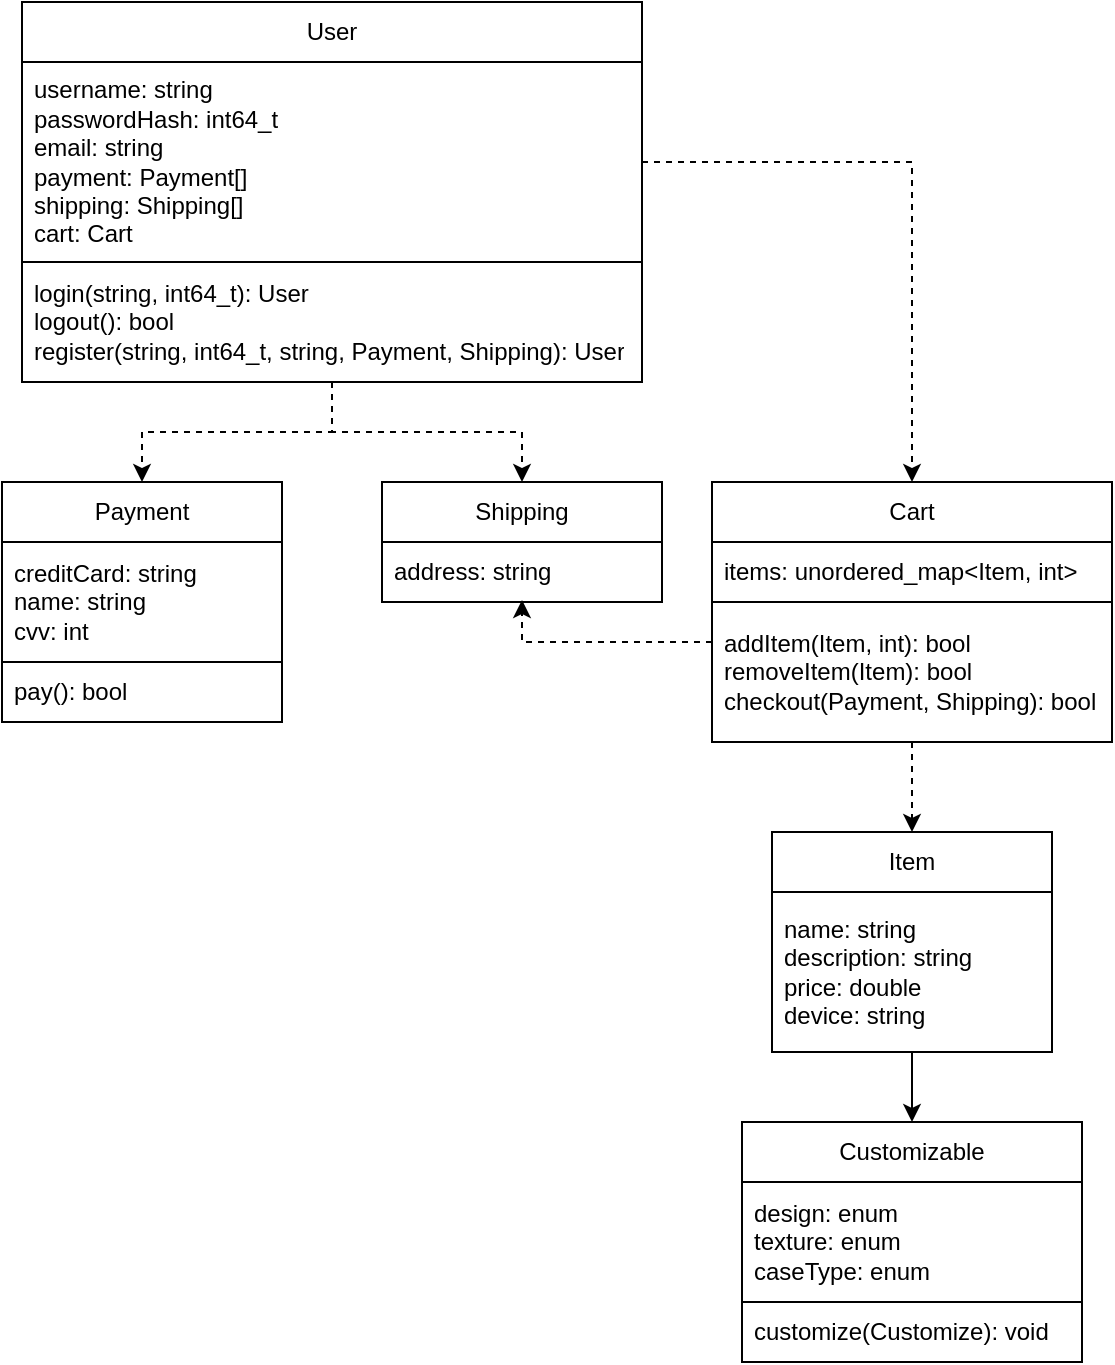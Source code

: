 <mxfile version="22.0.0" type="device">
  <diagram name="Page-1" id="HQ_ZutjNbIalidTUqHCl">
    <mxGraphModel dx="792" dy="1132" grid="1" gridSize="10" guides="1" tooltips="1" connect="1" arrows="1" fold="1" page="1" pageScale="1" pageWidth="850" pageHeight="1100" math="0" shadow="0">
      <root>
        <mxCell id="0" />
        <mxCell id="1" parent="0" />
        <mxCell id="CdF8BK_z3DKP7OR2bKnu-33" style="edgeStyle=orthogonalEdgeStyle;rounded=0;orthogonalLoop=1;jettySize=auto;html=1;dashed=1;" edge="1" parent="1" source="CdF8BK_z3DKP7OR2bKnu-5" target="CdF8BK_z3DKP7OR2bKnu-29">
          <mxGeometry relative="1" as="geometry" />
        </mxCell>
        <mxCell id="CdF8BK_z3DKP7OR2bKnu-45" style="edgeStyle=orthogonalEdgeStyle;rounded=0;orthogonalLoop=1;jettySize=auto;html=1;entryX=0.5;entryY=0;entryDx=0;entryDy=0;dashed=1;" edge="1" parent="1" source="CdF8BK_z3DKP7OR2bKnu-5" target="CdF8BK_z3DKP7OR2bKnu-41">
          <mxGeometry relative="1" as="geometry" />
        </mxCell>
        <mxCell id="CdF8BK_z3DKP7OR2bKnu-5" value="User" style="swimlane;fontStyle=0;childLayout=stackLayout;horizontal=1;startSize=30;horizontalStack=0;resizeParent=1;resizeParentMax=0;resizeLast=0;collapsible=1;marginBottom=0;whiteSpace=wrap;html=1;" vertex="1" parent="1">
          <mxGeometry x="80" y="80" width="310" height="190" as="geometry" />
        </mxCell>
        <mxCell id="CdF8BK_z3DKP7OR2bKnu-6" value="username: string&lt;br&gt;passwordHash: int64_t&lt;br&gt;email: string&lt;br&gt;payment: Payment[]&lt;br&gt;shipping: Shipping[]&lt;br&gt;cart: Cart" style="text;strokeColor=default;fillColor=none;align=left;verticalAlign=middle;spacingLeft=4;spacingRight=4;overflow=hidden;points=[[0,0.5],[1,0.5]];portConstraint=eastwest;rotatable=0;whiteSpace=wrap;html=1;" vertex="1" parent="CdF8BK_z3DKP7OR2bKnu-5">
          <mxGeometry y="30" width="310" height="100" as="geometry" />
        </mxCell>
        <mxCell id="CdF8BK_z3DKP7OR2bKnu-7" value="login(string, int64_t): User&lt;br&gt;logout(): bool&lt;br&gt;register(string, int64_t, string, Payment, Shipping): User" style="text;strokeColor=none;fillColor=none;align=left;verticalAlign=middle;spacingLeft=4;spacingRight=4;overflow=hidden;points=[[0,0.5],[1,0.5]];portConstraint=eastwest;rotatable=0;whiteSpace=wrap;html=1;" vertex="1" parent="CdF8BK_z3DKP7OR2bKnu-5">
          <mxGeometry y="130" width="310" height="60" as="geometry" />
        </mxCell>
        <mxCell id="CdF8BK_z3DKP7OR2bKnu-28" style="edgeStyle=orthogonalEdgeStyle;rounded=0;orthogonalLoop=1;jettySize=auto;html=1;entryX=0.5;entryY=0;entryDx=0;entryDy=0;dashed=1;" edge="1" parent="1" source="CdF8BK_z3DKP7OR2bKnu-9" target="CdF8BK_z3DKP7OR2bKnu-19">
          <mxGeometry relative="1" as="geometry" />
        </mxCell>
        <mxCell id="CdF8BK_z3DKP7OR2bKnu-9" value="Cart" style="swimlane;fontStyle=0;childLayout=stackLayout;horizontal=1;startSize=30;horizontalStack=0;resizeParent=1;resizeParentMax=0;resizeLast=0;collapsible=1;marginBottom=0;whiteSpace=wrap;html=1;" vertex="1" parent="1">
          <mxGeometry x="425" y="320" width="200" height="130" as="geometry" />
        </mxCell>
        <mxCell id="CdF8BK_z3DKP7OR2bKnu-10" value="items: unordered_map&amp;lt;Item, int&amp;gt;" style="text;strokeColor=none;fillColor=none;align=left;verticalAlign=middle;spacingLeft=4;spacingRight=4;overflow=hidden;points=[[0,0.5],[1,0.5]];portConstraint=eastwest;rotatable=0;whiteSpace=wrap;html=1;" vertex="1" parent="CdF8BK_z3DKP7OR2bKnu-9">
          <mxGeometry y="30" width="200" height="30" as="geometry" />
        </mxCell>
        <mxCell id="CdF8BK_z3DKP7OR2bKnu-12" value="addItem(Item, int): bool&lt;br&gt;removeItem(Item): bool&lt;br&gt;checkout(Payment, Shipping): bool" style="text;strokeColor=default;fillColor=none;align=left;verticalAlign=middle;spacingLeft=4;spacingRight=4;overflow=hidden;points=[[0,0.5],[1,0.5]];portConstraint=eastwest;rotatable=0;whiteSpace=wrap;html=1;" vertex="1" parent="CdF8BK_z3DKP7OR2bKnu-9">
          <mxGeometry y="60" width="200" height="70" as="geometry" />
        </mxCell>
        <mxCell id="CdF8BK_z3DKP7OR2bKnu-13" style="edgeStyle=orthogonalEdgeStyle;rounded=0;orthogonalLoop=1;jettySize=auto;html=1;exitX=1;exitY=0.5;exitDx=0;exitDy=0;entryX=0.5;entryY=0;entryDx=0;entryDy=0;dashed=1;" edge="1" parent="1" source="CdF8BK_z3DKP7OR2bKnu-6" target="CdF8BK_z3DKP7OR2bKnu-9">
          <mxGeometry relative="1" as="geometry" />
        </mxCell>
        <mxCell id="CdF8BK_z3DKP7OR2bKnu-27" style="edgeStyle=orthogonalEdgeStyle;rounded=0;orthogonalLoop=1;jettySize=auto;html=1;entryX=0.5;entryY=0;entryDx=0;entryDy=0;" edge="1" parent="1" source="CdF8BK_z3DKP7OR2bKnu-19" target="CdF8BK_z3DKP7OR2bKnu-23">
          <mxGeometry relative="1" as="geometry" />
        </mxCell>
        <mxCell id="CdF8BK_z3DKP7OR2bKnu-19" value="Item" style="swimlane;fontStyle=0;childLayout=stackLayout;horizontal=1;startSize=30;horizontalStack=0;resizeParent=1;resizeParentMax=0;resizeLast=0;collapsible=1;marginBottom=0;whiteSpace=wrap;html=1;" vertex="1" parent="1">
          <mxGeometry x="455" y="495" width="140" height="110" as="geometry" />
        </mxCell>
        <mxCell id="CdF8BK_z3DKP7OR2bKnu-20" value="name: string&lt;br&gt;description: string&lt;br&gt;price: double&lt;br&gt;device: string" style="text;strokeColor=none;fillColor=none;align=left;verticalAlign=middle;spacingLeft=4;spacingRight=4;overflow=hidden;points=[[0,0.5],[1,0.5]];portConstraint=eastwest;rotatable=0;whiteSpace=wrap;html=1;" vertex="1" parent="CdF8BK_z3DKP7OR2bKnu-19">
          <mxGeometry y="30" width="140" height="80" as="geometry" />
        </mxCell>
        <mxCell id="CdF8BK_z3DKP7OR2bKnu-23" value="Customizable" style="swimlane;fontStyle=0;childLayout=stackLayout;horizontal=1;startSize=30;horizontalStack=0;resizeParent=1;resizeParentMax=0;resizeLast=0;collapsible=1;marginBottom=0;whiteSpace=wrap;html=1;" vertex="1" parent="1">
          <mxGeometry x="440" y="640" width="170" height="120" as="geometry" />
        </mxCell>
        <mxCell id="CdF8BK_z3DKP7OR2bKnu-24" value="design: enum&lt;br&gt;texture: enum&lt;br&gt;caseType: enum" style="text;strokeColor=default;fillColor=none;align=left;verticalAlign=middle;spacingLeft=4;spacingRight=4;overflow=hidden;points=[[0,0.5],[1,0.5]];portConstraint=eastwest;rotatable=0;whiteSpace=wrap;html=1;" vertex="1" parent="CdF8BK_z3DKP7OR2bKnu-23">
          <mxGeometry y="30" width="170" height="60" as="geometry" />
        </mxCell>
        <mxCell id="CdF8BK_z3DKP7OR2bKnu-25" value="customize(Customize): void" style="text;strokeColor=none;fillColor=none;align=left;verticalAlign=middle;spacingLeft=4;spacingRight=4;overflow=hidden;points=[[0,0.5],[1,0.5]];portConstraint=eastwest;rotatable=0;whiteSpace=wrap;html=1;" vertex="1" parent="CdF8BK_z3DKP7OR2bKnu-23">
          <mxGeometry y="90" width="170" height="30" as="geometry" />
        </mxCell>
        <mxCell id="CdF8BK_z3DKP7OR2bKnu-29" value="Shipping" style="swimlane;fontStyle=0;childLayout=stackLayout;horizontal=1;startSize=30;horizontalStack=0;resizeParent=1;resizeParentMax=0;resizeLast=0;collapsible=1;marginBottom=0;whiteSpace=wrap;html=1;" vertex="1" parent="1">
          <mxGeometry x="260" y="320" width="140" height="60" as="geometry" />
        </mxCell>
        <mxCell id="CdF8BK_z3DKP7OR2bKnu-30" value="address: string" style="text;strokeColor=default;fillColor=none;align=left;verticalAlign=middle;spacingLeft=4;spacingRight=4;overflow=hidden;points=[[0,0.5],[1,0.5]];portConstraint=eastwest;rotatable=0;whiteSpace=wrap;html=1;" vertex="1" parent="CdF8BK_z3DKP7OR2bKnu-29">
          <mxGeometry y="30" width="140" height="30" as="geometry" />
        </mxCell>
        <mxCell id="CdF8BK_z3DKP7OR2bKnu-40" style="edgeStyle=orthogonalEdgeStyle;rounded=0;orthogonalLoop=1;jettySize=auto;html=1;entryX=0.5;entryY=0.967;entryDx=0;entryDy=0;entryPerimeter=0;dashed=1;" edge="1" parent="1" source="CdF8BK_z3DKP7OR2bKnu-9" target="CdF8BK_z3DKP7OR2bKnu-30">
          <mxGeometry relative="1" as="geometry">
            <Array as="points">
              <mxPoint x="330" y="400" />
            </Array>
          </mxGeometry>
        </mxCell>
        <mxCell id="CdF8BK_z3DKP7OR2bKnu-41" value="Payment" style="swimlane;fontStyle=0;childLayout=stackLayout;horizontal=1;startSize=30;horizontalStack=0;resizeParent=1;resizeParentMax=0;resizeLast=0;collapsible=1;marginBottom=0;whiteSpace=wrap;html=1;" vertex="1" parent="1">
          <mxGeometry x="70" y="320" width="140" height="120" as="geometry" />
        </mxCell>
        <mxCell id="CdF8BK_z3DKP7OR2bKnu-42" value="creditCard: string&lt;br style=&quot;border-color: var(--border-color);&quot;&gt;name: string&lt;br style=&quot;border-color: var(--border-color);&quot;&gt;cvv: int" style="text;strokeColor=default;fillColor=none;align=left;verticalAlign=middle;spacingLeft=4;spacingRight=4;overflow=hidden;points=[[0,0.5],[1,0.5]];portConstraint=eastwest;rotatable=0;whiteSpace=wrap;html=1;" vertex="1" parent="CdF8BK_z3DKP7OR2bKnu-41">
          <mxGeometry y="30" width="140" height="60" as="geometry" />
        </mxCell>
        <mxCell id="CdF8BK_z3DKP7OR2bKnu-43" value="pay(): bool" style="text;strokeColor=none;fillColor=none;align=left;verticalAlign=middle;spacingLeft=4;spacingRight=4;overflow=hidden;points=[[0,0.5],[1,0.5]];portConstraint=eastwest;rotatable=0;whiteSpace=wrap;html=1;" vertex="1" parent="CdF8BK_z3DKP7OR2bKnu-41">
          <mxGeometry y="90" width="140" height="30" as="geometry" />
        </mxCell>
      </root>
    </mxGraphModel>
  </diagram>
</mxfile>
